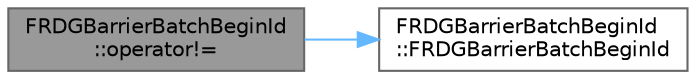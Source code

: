 digraph "FRDGBarrierBatchBeginId::operator!="
{
 // INTERACTIVE_SVG=YES
 // LATEX_PDF_SIZE
  bgcolor="transparent";
  edge [fontname=Helvetica,fontsize=10,labelfontname=Helvetica,labelfontsize=10];
  node [fontname=Helvetica,fontsize=10,shape=box,height=0.2,width=0.4];
  rankdir="LR";
  Node1 [id="Node000001",label="FRDGBarrierBatchBeginId\l::operator!=",height=0.2,width=0.4,color="gray40", fillcolor="grey60", style="filled", fontcolor="black",tooltip=" "];
  Node1 -> Node2 [id="edge1_Node000001_Node000002",color="steelblue1",style="solid",tooltip=" "];
  Node2 [id="Node000002",label="FRDGBarrierBatchBeginId\l::FRDGBarrierBatchBeginId",height=0.2,width=0.4,color="grey40", fillcolor="white", style="filled",URL="$de/d2e/structFRDGBarrierBatchBeginId.html#ac4a2480f87302f7913cf465178337146",tooltip=" "];
}
